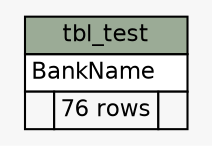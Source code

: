 // dot 2.38.0 on Windows 10 10.0
// SchemaSpy rev 590
digraph "tbl_test" {
  graph [
    rankdir="RL"
    bgcolor="#f7f7f7"
    nodesep="0.18"
    ranksep="0.46"
    fontname="Helvetica"
    fontsize="11"
  ];
  node [
    fontname="Helvetica"
    fontsize="11"
    shape="plaintext"
  ];
  edge [
    arrowsize="0.8"
  ];
  "tbl_test" [
    label=<
    <TABLE BORDER="0" CELLBORDER="1" CELLSPACING="0" BGCOLOR="#ffffff">
      <TR><TD COLSPAN="3" BGCOLOR="#9bab96" ALIGN="CENTER">tbl_test</TD></TR>
      <TR><TD PORT="BankName" COLSPAN="3" ALIGN="LEFT">BankName</TD></TR>
      <TR><TD ALIGN="LEFT" BGCOLOR="#f7f7f7">  </TD><TD ALIGN="RIGHT" BGCOLOR="#f7f7f7">76 rows</TD><TD ALIGN="RIGHT" BGCOLOR="#f7f7f7">  </TD></TR>
    </TABLE>>
    URL="tables/tbl_test.html"
    tooltip="tbl_test"
  ];
}
